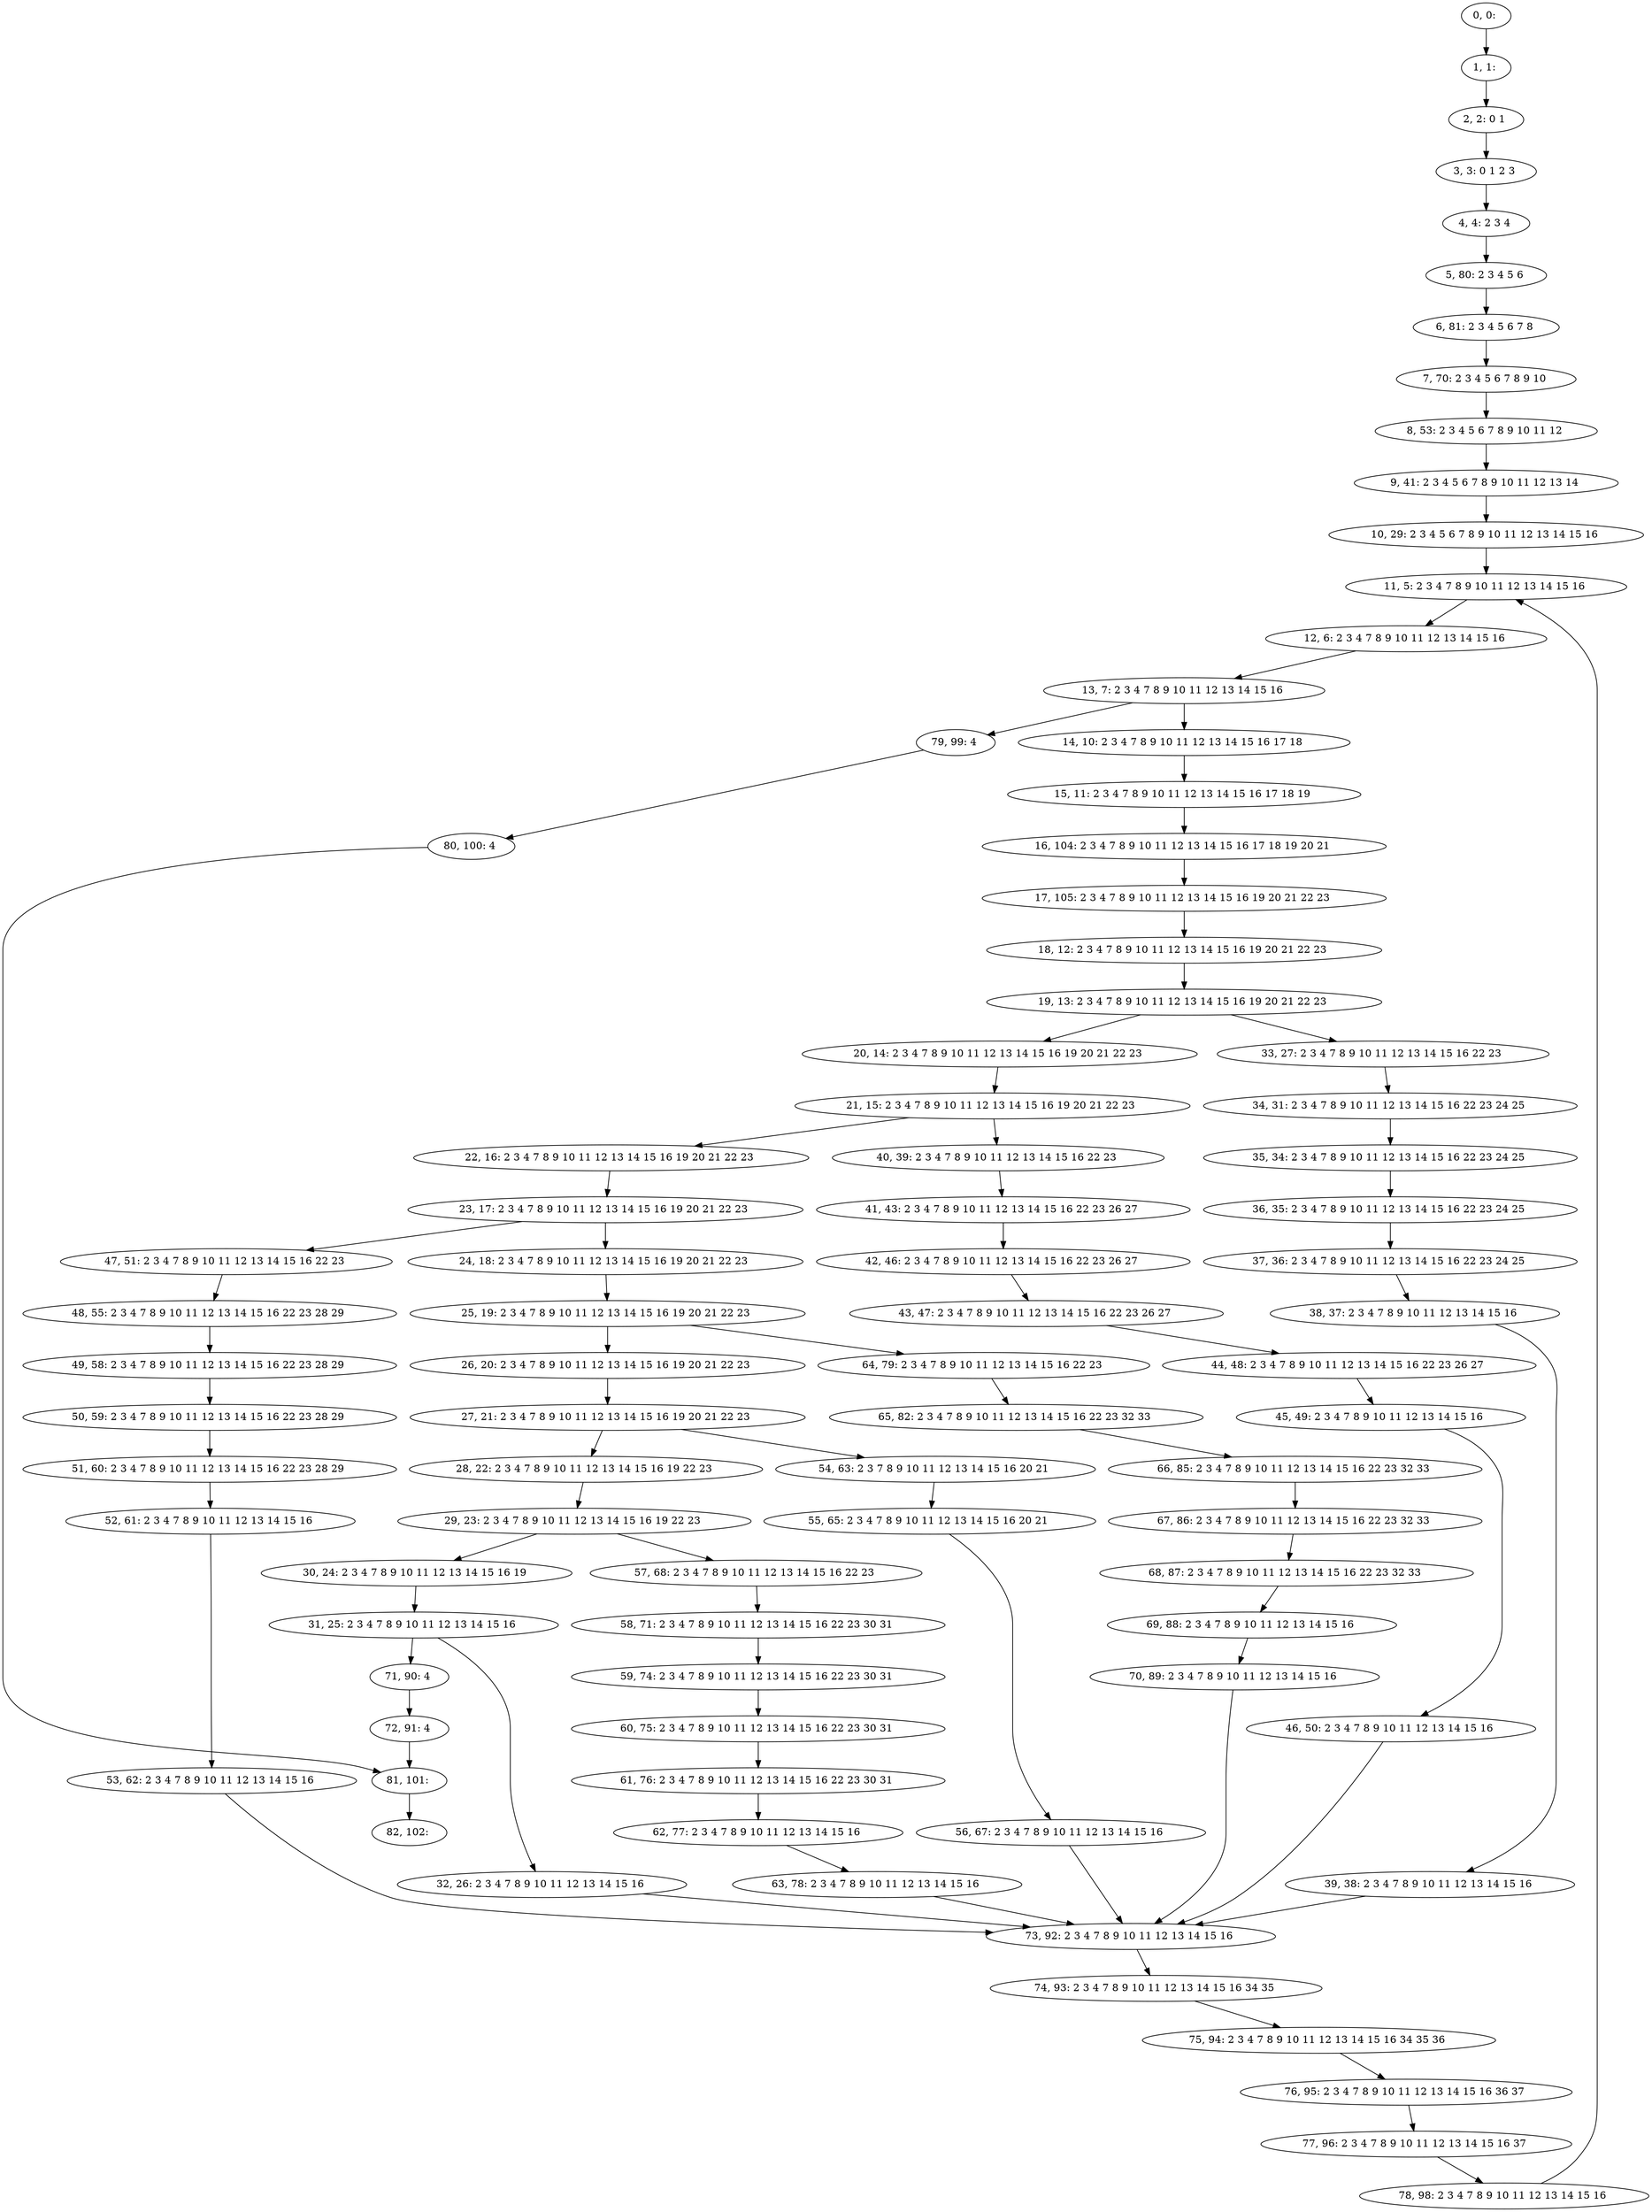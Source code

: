 digraph G {
0[label="0, 0: "];
1[label="1, 1: "];
2[label="2, 2: 0 1 "];
3[label="3, 3: 0 1 2 3 "];
4[label="4, 4: 2 3 4 "];
5[label="5, 80: 2 3 4 5 6 "];
6[label="6, 81: 2 3 4 5 6 7 8 "];
7[label="7, 70: 2 3 4 5 6 7 8 9 10 "];
8[label="8, 53: 2 3 4 5 6 7 8 9 10 11 12 "];
9[label="9, 41: 2 3 4 5 6 7 8 9 10 11 12 13 14 "];
10[label="10, 29: 2 3 4 5 6 7 8 9 10 11 12 13 14 15 16 "];
11[label="11, 5: 2 3 4 7 8 9 10 11 12 13 14 15 16 "];
12[label="12, 6: 2 3 4 7 8 9 10 11 12 13 14 15 16 "];
13[label="13, 7: 2 3 4 7 8 9 10 11 12 13 14 15 16 "];
14[label="14, 10: 2 3 4 7 8 9 10 11 12 13 14 15 16 17 18 "];
15[label="15, 11: 2 3 4 7 8 9 10 11 12 13 14 15 16 17 18 19 "];
16[label="16, 104: 2 3 4 7 8 9 10 11 12 13 14 15 16 17 18 19 20 21 "];
17[label="17, 105: 2 3 4 7 8 9 10 11 12 13 14 15 16 19 20 21 22 23 "];
18[label="18, 12: 2 3 4 7 8 9 10 11 12 13 14 15 16 19 20 21 22 23 "];
19[label="19, 13: 2 3 4 7 8 9 10 11 12 13 14 15 16 19 20 21 22 23 "];
20[label="20, 14: 2 3 4 7 8 9 10 11 12 13 14 15 16 19 20 21 22 23 "];
21[label="21, 15: 2 3 4 7 8 9 10 11 12 13 14 15 16 19 20 21 22 23 "];
22[label="22, 16: 2 3 4 7 8 9 10 11 12 13 14 15 16 19 20 21 22 23 "];
23[label="23, 17: 2 3 4 7 8 9 10 11 12 13 14 15 16 19 20 21 22 23 "];
24[label="24, 18: 2 3 4 7 8 9 10 11 12 13 14 15 16 19 20 21 22 23 "];
25[label="25, 19: 2 3 4 7 8 9 10 11 12 13 14 15 16 19 20 21 22 23 "];
26[label="26, 20: 2 3 4 7 8 9 10 11 12 13 14 15 16 19 20 21 22 23 "];
27[label="27, 21: 2 3 4 7 8 9 10 11 12 13 14 15 16 19 20 21 22 23 "];
28[label="28, 22: 2 3 4 7 8 9 10 11 12 13 14 15 16 19 22 23 "];
29[label="29, 23: 2 3 4 7 8 9 10 11 12 13 14 15 16 19 22 23 "];
30[label="30, 24: 2 3 4 7 8 9 10 11 12 13 14 15 16 19 "];
31[label="31, 25: 2 3 4 7 8 9 10 11 12 13 14 15 16 "];
32[label="32, 26: 2 3 4 7 8 9 10 11 12 13 14 15 16 "];
33[label="33, 27: 2 3 4 7 8 9 10 11 12 13 14 15 16 22 23 "];
34[label="34, 31: 2 3 4 7 8 9 10 11 12 13 14 15 16 22 23 24 25 "];
35[label="35, 34: 2 3 4 7 8 9 10 11 12 13 14 15 16 22 23 24 25 "];
36[label="36, 35: 2 3 4 7 8 9 10 11 12 13 14 15 16 22 23 24 25 "];
37[label="37, 36: 2 3 4 7 8 9 10 11 12 13 14 15 16 22 23 24 25 "];
38[label="38, 37: 2 3 4 7 8 9 10 11 12 13 14 15 16 "];
39[label="39, 38: 2 3 4 7 8 9 10 11 12 13 14 15 16 "];
40[label="40, 39: 2 3 4 7 8 9 10 11 12 13 14 15 16 22 23 "];
41[label="41, 43: 2 3 4 7 8 9 10 11 12 13 14 15 16 22 23 26 27 "];
42[label="42, 46: 2 3 4 7 8 9 10 11 12 13 14 15 16 22 23 26 27 "];
43[label="43, 47: 2 3 4 7 8 9 10 11 12 13 14 15 16 22 23 26 27 "];
44[label="44, 48: 2 3 4 7 8 9 10 11 12 13 14 15 16 22 23 26 27 "];
45[label="45, 49: 2 3 4 7 8 9 10 11 12 13 14 15 16 "];
46[label="46, 50: 2 3 4 7 8 9 10 11 12 13 14 15 16 "];
47[label="47, 51: 2 3 4 7 8 9 10 11 12 13 14 15 16 22 23 "];
48[label="48, 55: 2 3 4 7 8 9 10 11 12 13 14 15 16 22 23 28 29 "];
49[label="49, 58: 2 3 4 7 8 9 10 11 12 13 14 15 16 22 23 28 29 "];
50[label="50, 59: 2 3 4 7 8 9 10 11 12 13 14 15 16 22 23 28 29 "];
51[label="51, 60: 2 3 4 7 8 9 10 11 12 13 14 15 16 22 23 28 29 "];
52[label="52, 61: 2 3 4 7 8 9 10 11 12 13 14 15 16 "];
53[label="53, 62: 2 3 4 7 8 9 10 11 12 13 14 15 16 "];
54[label="54, 63: 2 3 7 8 9 10 11 12 13 14 15 16 20 21 "];
55[label="55, 65: 2 3 4 7 8 9 10 11 12 13 14 15 16 20 21 "];
56[label="56, 67: 2 3 4 7 8 9 10 11 12 13 14 15 16 "];
57[label="57, 68: 2 3 4 7 8 9 10 11 12 13 14 15 16 22 23 "];
58[label="58, 71: 2 3 4 7 8 9 10 11 12 13 14 15 16 22 23 30 31 "];
59[label="59, 74: 2 3 4 7 8 9 10 11 12 13 14 15 16 22 23 30 31 "];
60[label="60, 75: 2 3 4 7 8 9 10 11 12 13 14 15 16 22 23 30 31 "];
61[label="61, 76: 2 3 4 7 8 9 10 11 12 13 14 15 16 22 23 30 31 "];
62[label="62, 77: 2 3 4 7 8 9 10 11 12 13 14 15 16 "];
63[label="63, 78: 2 3 4 7 8 9 10 11 12 13 14 15 16 "];
64[label="64, 79: 2 3 4 7 8 9 10 11 12 13 14 15 16 22 23 "];
65[label="65, 82: 2 3 4 7 8 9 10 11 12 13 14 15 16 22 23 32 33 "];
66[label="66, 85: 2 3 4 7 8 9 10 11 12 13 14 15 16 22 23 32 33 "];
67[label="67, 86: 2 3 4 7 8 9 10 11 12 13 14 15 16 22 23 32 33 "];
68[label="68, 87: 2 3 4 7 8 9 10 11 12 13 14 15 16 22 23 32 33 "];
69[label="69, 88: 2 3 4 7 8 9 10 11 12 13 14 15 16 "];
70[label="70, 89: 2 3 4 7 8 9 10 11 12 13 14 15 16 "];
71[label="71, 90: 4 "];
72[label="72, 91: 4 "];
73[label="73, 92: 2 3 4 7 8 9 10 11 12 13 14 15 16 "];
74[label="74, 93: 2 3 4 7 8 9 10 11 12 13 14 15 16 34 35 "];
75[label="75, 94: 2 3 4 7 8 9 10 11 12 13 14 15 16 34 35 36 "];
76[label="76, 95: 2 3 4 7 8 9 10 11 12 13 14 15 16 36 37 "];
77[label="77, 96: 2 3 4 7 8 9 10 11 12 13 14 15 16 37 "];
78[label="78, 98: 2 3 4 7 8 9 10 11 12 13 14 15 16 "];
79[label="79, 99: 4 "];
80[label="80, 100: 4 "];
81[label="81, 101: "];
82[label="82, 102: "];
0->1 ;
1->2 ;
2->3 ;
3->4 ;
4->5 ;
5->6 ;
6->7 ;
7->8 ;
8->9 ;
9->10 ;
10->11 ;
11->12 ;
12->13 ;
13->14 ;
13->79 ;
14->15 ;
15->16 ;
16->17 ;
17->18 ;
18->19 ;
19->20 ;
19->33 ;
20->21 ;
21->22 ;
21->40 ;
22->23 ;
23->24 ;
23->47 ;
24->25 ;
25->26 ;
25->64 ;
26->27 ;
27->28 ;
27->54 ;
28->29 ;
29->30 ;
29->57 ;
30->31 ;
31->32 ;
31->71 ;
32->73 ;
33->34 ;
34->35 ;
35->36 ;
36->37 ;
37->38 ;
38->39 ;
39->73 ;
40->41 ;
41->42 ;
42->43 ;
43->44 ;
44->45 ;
45->46 ;
46->73 ;
47->48 ;
48->49 ;
49->50 ;
50->51 ;
51->52 ;
52->53 ;
53->73 ;
54->55 ;
55->56 ;
56->73 ;
57->58 ;
58->59 ;
59->60 ;
60->61 ;
61->62 ;
62->63 ;
63->73 ;
64->65 ;
65->66 ;
66->67 ;
67->68 ;
68->69 ;
69->70 ;
70->73 ;
71->72 ;
72->81 ;
73->74 ;
74->75 ;
75->76 ;
76->77 ;
77->78 ;
78->11 ;
79->80 ;
80->81 ;
81->82 ;
}
